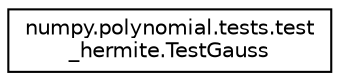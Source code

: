 digraph "Graphical Class Hierarchy"
{
 // LATEX_PDF_SIZE
  edge [fontname="Helvetica",fontsize="10",labelfontname="Helvetica",labelfontsize="10"];
  node [fontname="Helvetica",fontsize="10",shape=record];
  rankdir="LR";
  Node0 [label="numpy.polynomial.tests.test\l_hermite.TestGauss",height=0.2,width=0.4,color="black", fillcolor="white", style="filled",URL="$classnumpy_1_1polynomial_1_1tests_1_1test__hermite_1_1TestGauss.html",tooltip=" "];
}
